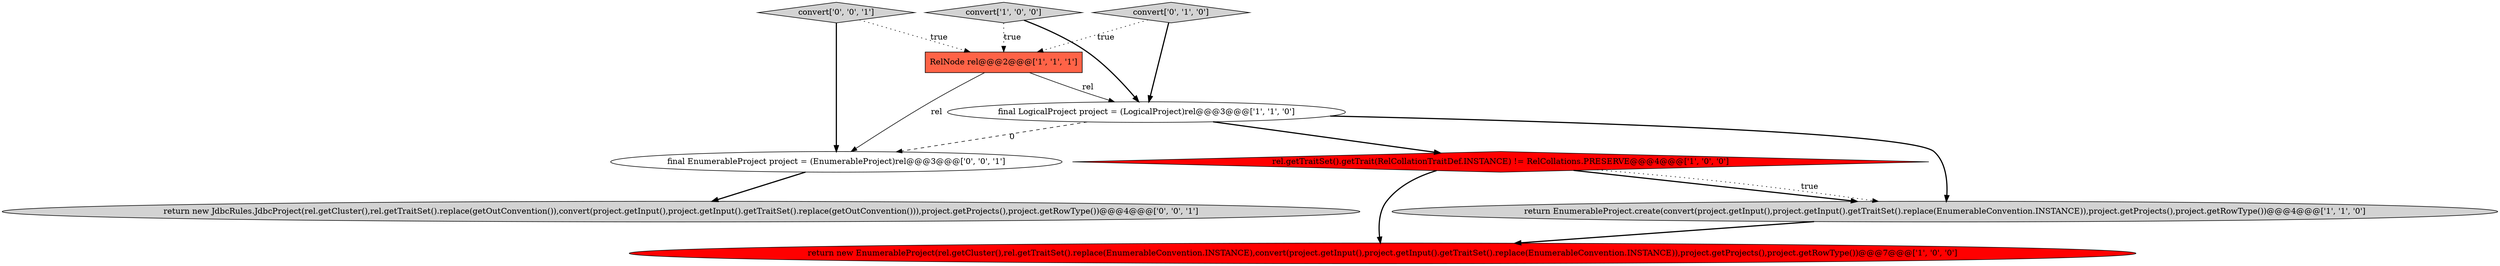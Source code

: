 digraph {
9 [style = filled, label = "return new JdbcRules.JdbcProject(rel.getCluster(),rel.getTraitSet().replace(getOutConvention()),convert(project.getInput(),project.getInput().getTraitSet().replace(getOutConvention())),project.getProjects(),project.getRowType())@@@4@@@['0', '0', '1']", fillcolor = lightgray, shape = ellipse image = "AAA0AAABBB3BBB"];
1 [style = filled, label = "rel.getTraitSet().getTrait(RelCollationTraitDef.INSTANCE) != RelCollations.PRESERVE@@@4@@@['1', '0', '0']", fillcolor = red, shape = diamond image = "AAA1AAABBB1BBB"];
4 [style = filled, label = "convert['1', '0', '0']", fillcolor = lightgray, shape = diamond image = "AAA0AAABBB1BBB"];
7 [style = filled, label = "final EnumerableProject project = (EnumerableProject)rel@@@3@@@['0', '0', '1']", fillcolor = white, shape = ellipse image = "AAA0AAABBB3BBB"];
8 [style = filled, label = "convert['0', '0', '1']", fillcolor = lightgray, shape = diamond image = "AAA0AAABBB3BBB"];
5 [style = filled, label = "final LogicalProject project = (LogicalProject)rel@@@3@@@['1', '1', '0']", fillcolor = white, shape = ellipse image = "AAA0AAABBB1BBB"];
2 [style = filled, label = "return EnumerableProject.create(convert(project.getInput(),project.getInput().getTraitSet().replace(EnumerableConvention.INSTANCE)),project.getProjects(),project.getRowType())@@@4@@@['1', '1', '0']", fillcolor = lightgray, shape = ellipse image = "AAA0AAABBB1BBB"];
6 [style = filled, label = "convert['0', '1', '0']", fillcolor = lightgray, shape = diamond image = "AAA0AAABBB2BBB"];
0 [style = filled, label = "return new EnumerableProject(rel.getCluster(),rel.getTraitSet().replace(EnumerableConvention.INSTANCE),convert(project.getInput(),project.getInput().getTraitSet().replace(EnumerableConvention.INSTANCE)),project.getProjects(),project.getRowType())@@@7@@@['1', '0', '0']", fillcolor = red, shape = ellipse image = "AAA1AAABBB1BBB"];
3 [style = filled, label = "RelNode rel@@@2@@@['1', '1', '1']", fillcolor = tomato, shape = box image = "AAA0AAABBB1BBB"];
7->9 [style = bold, label=""];
5->1 [style = bold, label=""];
6->5 [style = bold, label=""];
5->2 [style = bold, label=""];
1->2 [style = bold, label=""];
2->0 [style = bold, label=""];
4->3 [style = dotted, label="true"];
3->7 [style = solid, label="rel"];
1->0 [style = bold, label=""];
5->7 [style = dashed, label="0"];
1->2 [style = dotted, label="true"];
6->3 [style = dotted, label="true"];
4->5 [style = bold, label=""];
8->3 [style = dotted, label="true"];
3->5 [style = solid, label="rel"];
8->7 [style = bold, label=""];
}
